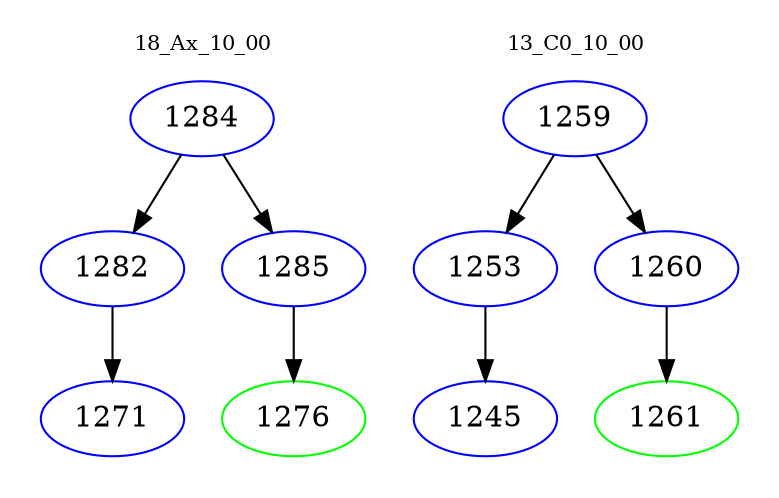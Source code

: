 digraph{
subgraph cluster_0 {
color = white
label = "18_Ax_10_00";
fontsize=10;
T0_1284 [label="1284", color="blue"]
T0_1284 -> T0_1282 [color="black"]
T0_1282 [label="1282", color="blue"]
T0_1282 -> T0_1271 [color="black"]
T0_1271 [label="1271", color="blue"]
T0_1284 -> T0_1285 [color="black"]
T0_1285 [label="1285", color="blue"]
T0_1285 -> T0_1276 [color="black"]
T0_1276 [label="1276", color="green"]
}
subgraph cluster_1 {
color = white
label = "13_C0_10_00";
fontsize=10;
T1_1259 [label="1259", color="blue"]
T1_1259 -> T1_1253 [color="black"]
T1_1253 [label="1253", color="blue"]
T1_1253 -> T1_1245 [color="black"]
T1_1245 [label="1245", color="blue"]
T1_1259 -> T1_1260 [color="black"]
T1_1260 [label="1260", color="blue"]
T1_1260 -> T1_1261 [color="black"]
T1_1261 [label="1261", color="green"]
}
}
